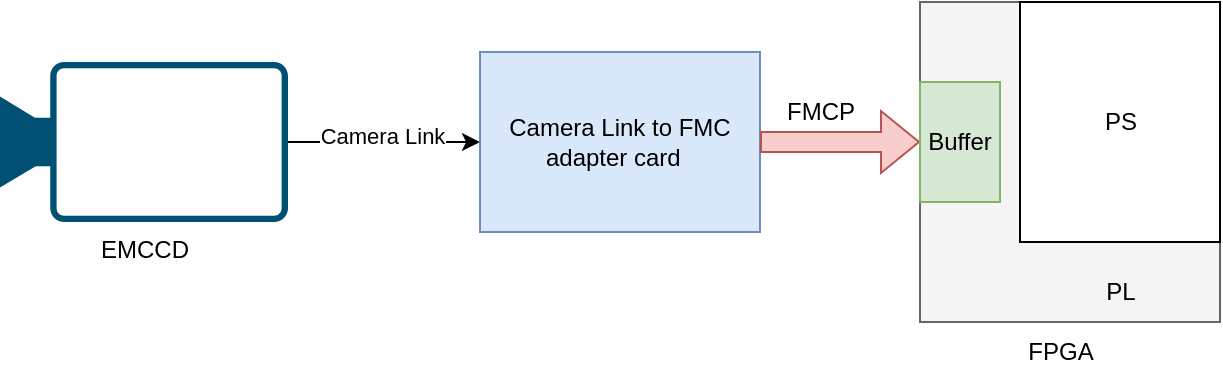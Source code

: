<mxfile version="24.4.10" type="github">
  <diagram name="Page-1" id="4E8xtkN0gr5tiTVEeJDc">
    <mxGraphModel dx="842" dy="532" grid="1" gridSize="10" guides="1" tooltips="1" connect="1" arrows="1" fold="1" page="1" pageScale="1" pageWidth="2400" pageHeight="1920" math="0" shadow="0">
      <root>
        <mxCell id="0" />
        <mxCell id="1" parent="0" />
        <mxCell id="6pNwGbmPEKZb-JydlJ8d-4" value="" style="edgeStyle=orthogonalEdgeStyle;rounded=0;orthogonalLoop=1;jettySize=auto;html=1;entryX=0;entryY=0.5;entryDx=0;entryDy=0;" edge="1" parent="1" source="6pNwGbmPEKZb-JydlJ8d-1" target="6pNwGbmPEKZb-JydlJ8d-10">
          <mxGeometry relative="1" as="geometry">
            <mxPoint x="520" y="360" as="targetPoint" />
          </mxGeometry>
        </mxCell>
        <mxCell id="6pNwGbmPEKZb-JydlJ8d-5" value="Camera Link" style="edgeLabel;html=1;align=center;verticalAlign=middle;resizable=0;points=[];" vertex="1" connectable="0" parent="6pNwGbmPEKZb-JydlJ8d-4">
          <mxGeometry x="-0.022" y="3" relative="1" as="geometry">
            <mxPoint as="offset" />
          </mxGeometry>
        </mxCell>
        <mxCell id="6pNwGbmPEKZb-JydlJ8d-1" value="EMCCD" style="points=[[0,0.5,0],[0.19,0.02,0],[0.59,0,0],[0.985,0.02,0],[1,0.5,0],[0.985,0.98,0],[0.59,1,0],[0.19,0.98,0]];verticalLabelPosition=bottom;sketch=0;html=1;verticalAlign=top;aspect=fixed;align=center;pointerEvents=1;shape=mxgraph.cisco19.camera;fillColor=#005073;strokeColor=none;" vertex="1" parent="1">
          <mxGeometry x="300" y="320" width="144" height="80" as="geometry" />
        </mxCell>
        <mxCell id="6pNwGbmPEKZb-JydlJ8d-9" value="FMCP" style="text;html=1;align=center;verticalAlign=middle;resizable=0;points=[];autosize=1;strokeColor=none;fillColor=none;" vertex="1" parent="1">
          <mxGeometry x="680" y="330" width="60" height="30" as="geometry" />
        </mxCell>
        <mxCell id="6pNwGbmPEKZb-JydlJ8d-10" value="Camera Link to FMC adapter card&amp;nbsp;&amp;nbsp;" style="rounded=0;whiteSpace=wrap;html=1;fillColor=#dae8fc;strokeColor=#6c8ebf;" vertex="1" parent="1">
          <mxGeometry x="540" y="315" width="140" height="90" as="geometry" />
        </mxCell>
        <mxCell id="6pNwGbmPEKZb-JydlJ8d-8" value="" style="shape=flexArrow;endArrow=classic;html=1;rounded=0;fillColor=#f8cecc;strokeColor=#b85450;" edge="1" parent="1">
          <mxGeometry width="50" height="50" relative="1" as="geometry">
            <mxPoint x="680" y="360" as="sourcePoint" />
            <mxPoint x="760" y="360" as="targetPoint" />
          </mxGeometry>
        </mxCell>
        <mxCell id="6pNwGbmPEKZb-JydlJ8d-13" value="" style="group" vertex="1" connectable="0" parent="1">
          <mxGeometry x="760" y="290" width="150" height="190" as="geometry" />
        </mxCell>
        <mxCell id="6pNwGbmPEKZb-JydlJ8d-16" value="" style="group" vertex="1" connectable="0" parent="6pNwGbmPEKZb-JydlJ8d-13">
          <mxGeometry width="150" height="190" as="geometry" />
        </mxCell>
        <mxCell id="6pNwGbmPEKZb-JydlJ8d-11" value="" style="rounded=0;whiteSpace=wrap;html=1;fillColor=#f5f5f5;fontColor=#333333;strokeColor=#666666;" vertex="1" parent="6pNwGbmPEKZb-JydlJ8d-16">
          <mxGeometry width="150" height="160" as="geometry" />
        </mxCell>
        <mxCell id="6pNwGbmPEKZb-JydlJ8d-12" value="" style="rounded=0;whiteSpace=wrap;html=1;" vertex="1" parent="6pNwGbmPEKZb-JydlJ8d-16">
          <mxGeometry x="50" width="100" height="120" as="geometry" />
        </mxCell>
        <mxCell id="6pNwGbmPEKZb-JydlJ8d-14" value="Buffer" style="rounded=0;whiteSpace=wrap;html=1;fillColor=#d5e8d4;strokeColor=#82b366;" vertex="1" parent="6pNwGbmPEKZb-JydlJ8d-16">
          <mxGeometry y="40" width="40" height="60" as="geometry" />
        </mxCell>
        <mxCell id="6pNwGbmPEKZb-JydlJ8d-17" value="PS" style="text;html=1;align=center;verticalAlign=middle;resizable=0;points=[];autosize=1;strokeColor=none;fillColor=none;" vertex="1" parent="6pNwGbmPEKZb-JydlJ8d-16">
          <mxGeometry x="80" y="45" width="40" height="30" as="geometry" />
        </mxCell>
        <mxCell id="6pNwGbmPEKZb-JydlJ8d-18" value="PL" style="text;html=1;align=center;verticalAlign=middle;resizable=0;points=[];autosize=1;strokeColor=none;fillColor=none;" vertex="1" parent="6pNwGbmPEKZb-JydlJ8d-16">
          <mxGeometry x="80" y="130" width="40" height="30" as="geometry" />
        </mxCell>
        <mxCell id="6pNwGbmPEKZb-JydlJ8d-19" value="FPGA" style="text;html=1;align=center;verticalAlign=middle;resizable=0;points=[];autosize=1;strokeColor=none;fillColor=none;" vertex="1" parent="6pNwGbmPEKZb-JydlJ8d-16">
          <mxGeometry x="40" y="160" width="60" height="30" as="geometry" />
        </mxCell>
      </root>
    </mxGraphModel>
  </diagram>
</mxfile>
